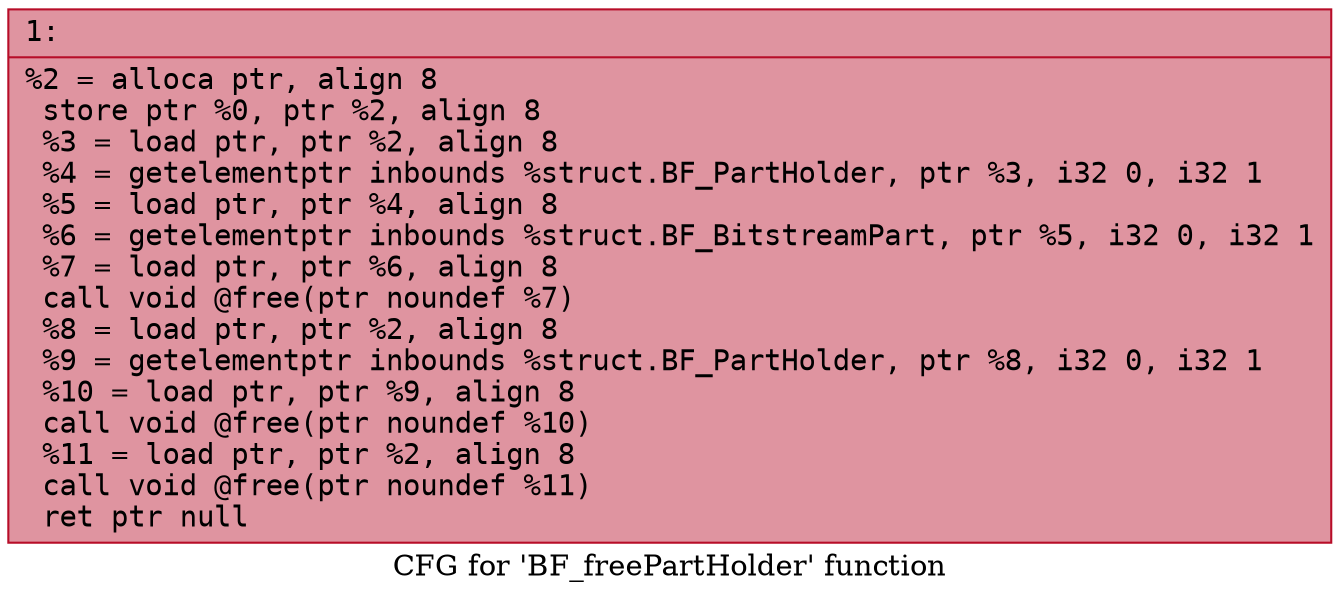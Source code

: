 digraph "CFG for 'BF_freePartHolder' function" {
	label="CFG for 'BF_freePartHolder' function";

	Node0x6000039dd450 [shape=record,color="#b70d28ff", style=filled, fillcolor="#b70d2870" fontname="Courier",label="{1:\l|  %2 = alloca ptr, align 8\l  store ptr %0, ptr %2, align 8\l  %3 = load ptr, ptr %2, align 8\l  %4 = getelementptr inbounds %struct.BF_PartHolder, ptr %3, i32 0, i32 1\l  %5 = load ptr, ptr %4, align 8\l  %6 = getelementptr inbounds %struct.BF_BitstreamPart, ptr %5, i32 0, i32 1\l  %7 = load ptr, ptr %6, align 8\l  call void @free(ptr noundef %7)\l  %8 = load ptr, ptr %2, align 8\l  %9 = getelementptr inbounds %struct.BF_PartHolder, ptr %8, i32 0, i32 1\l  %10 = load ptr, ptr %9, align 8\l  call void @free(ptr noundef %10)\l  %11 = load ptr, ptr %2, align 8\l  call void @free(ptr noundef %11)\l  ret ptr null\l}"];
}
